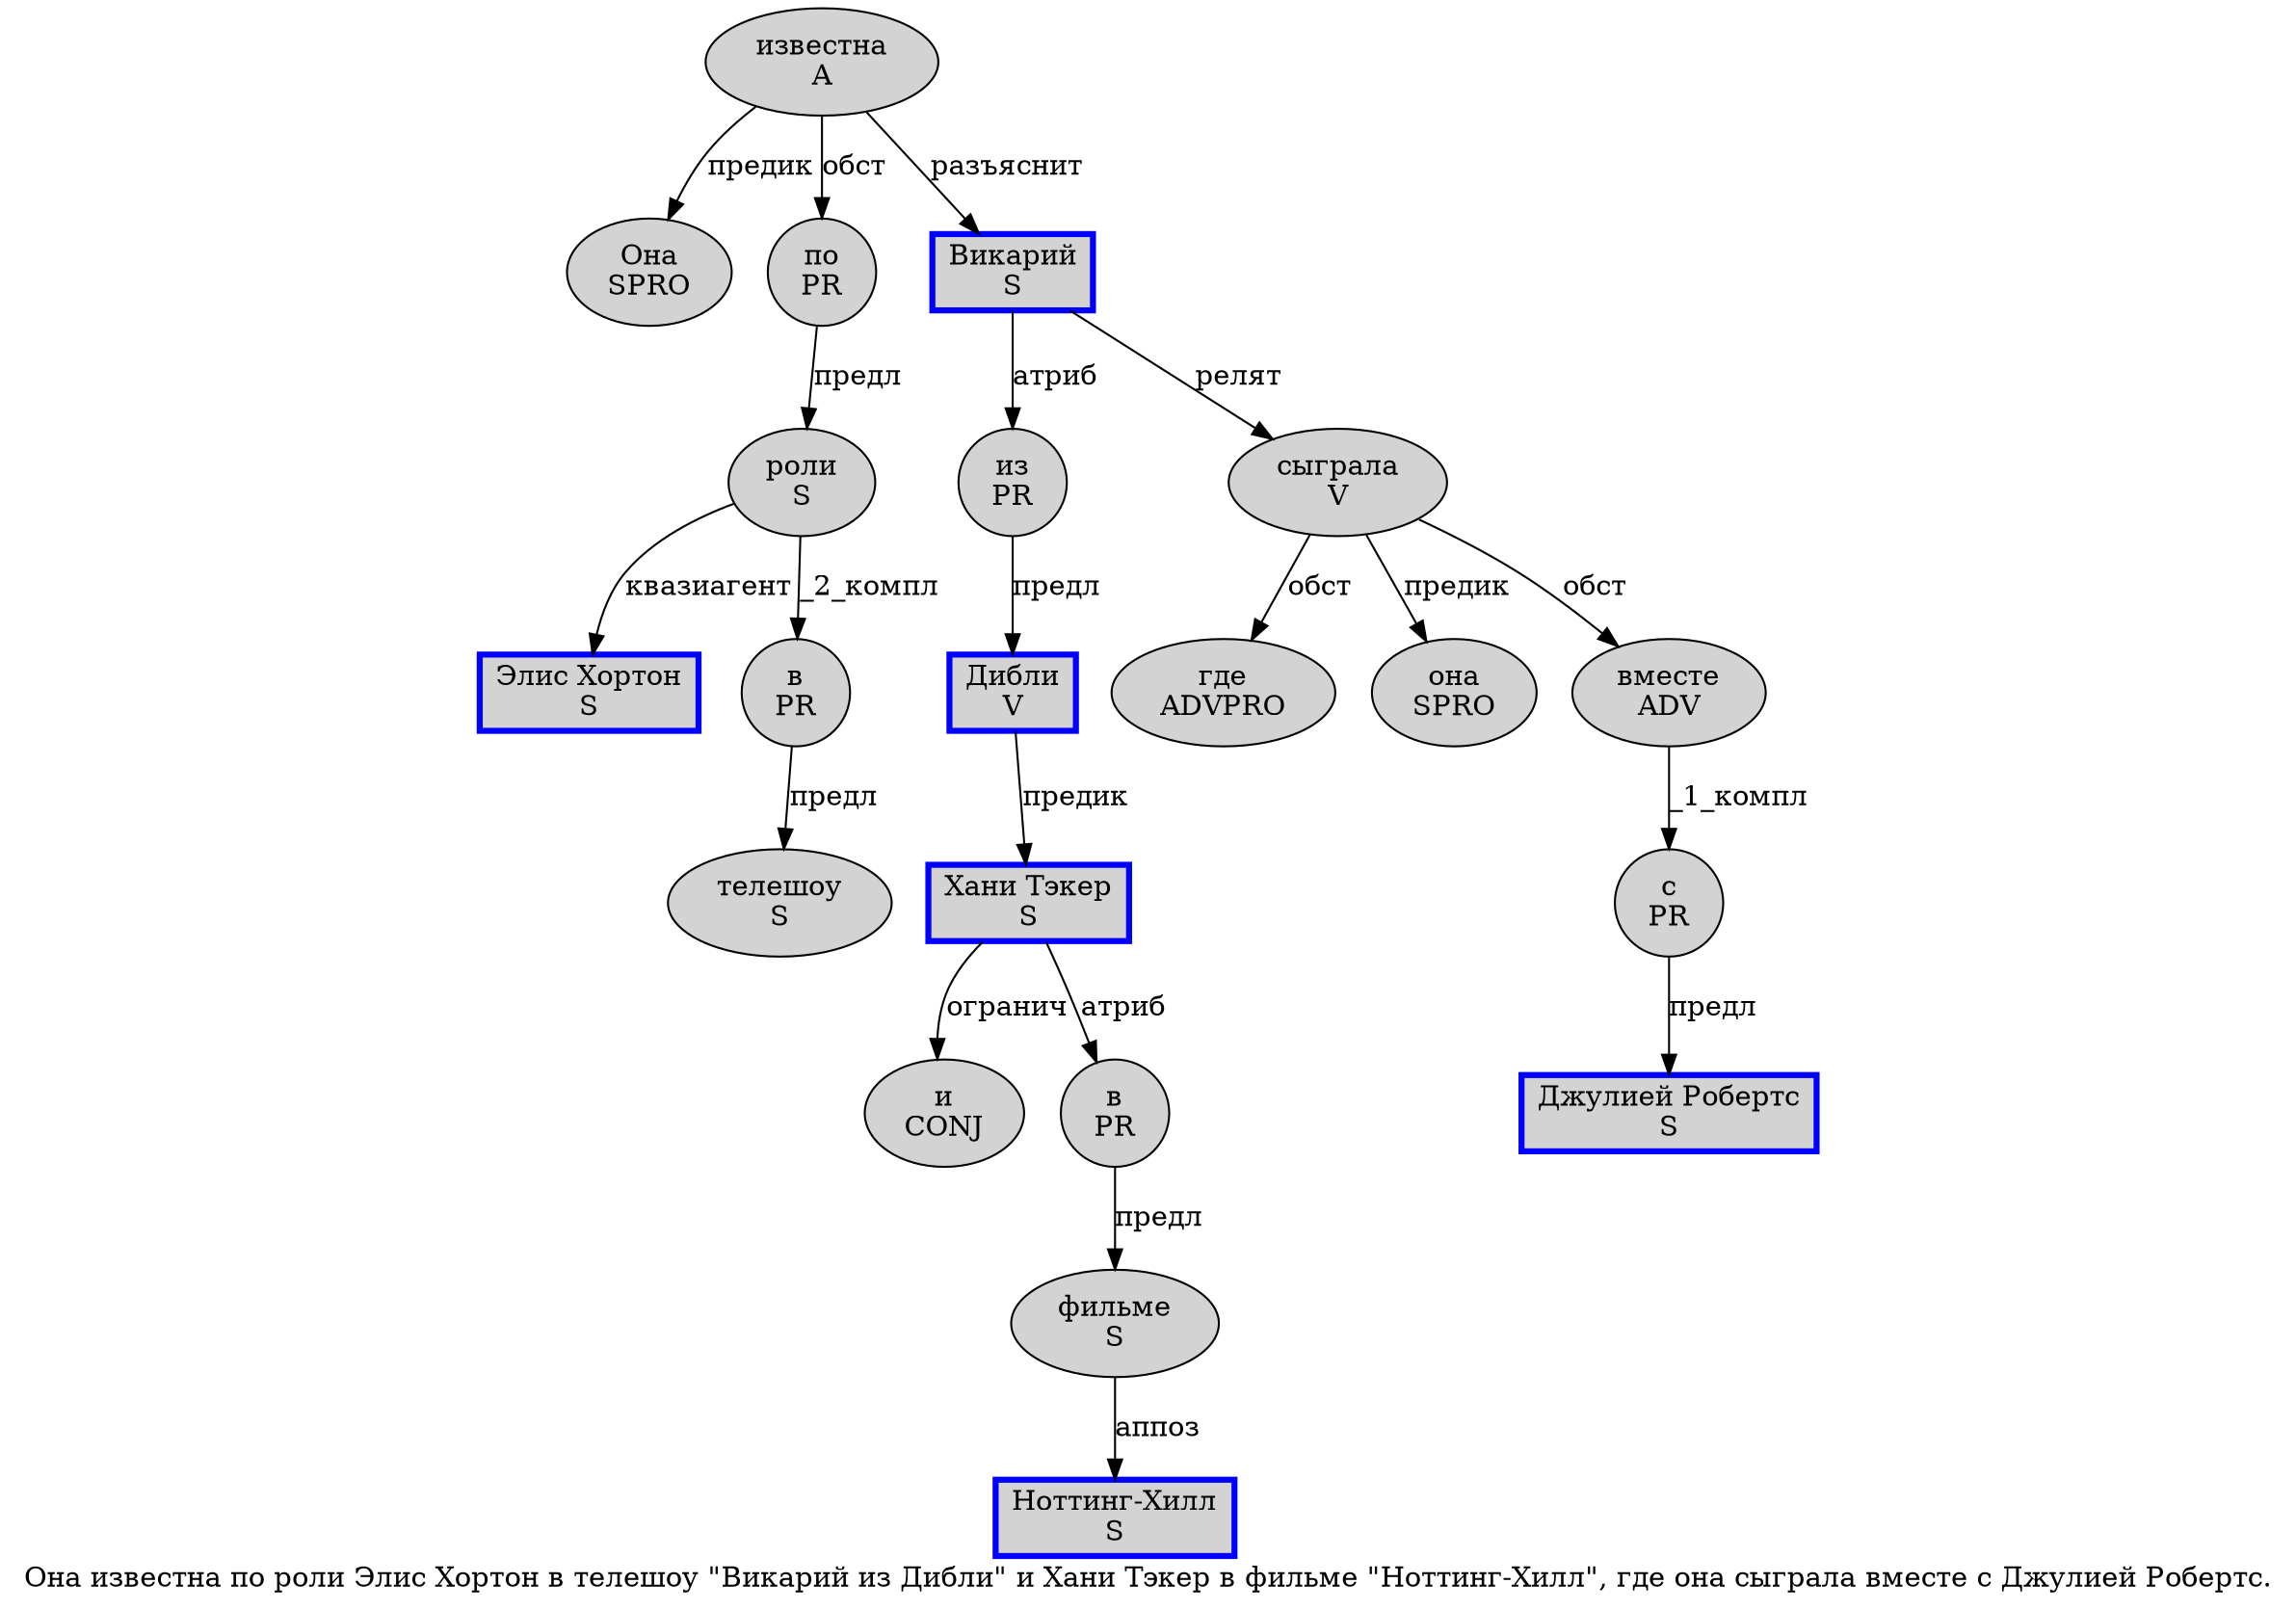 digraph SENTENCE_794 {
	graph [label="Она известна по роли Элис Хортон в телешоу \"Викарий из Дибли\" и Хани Тэкер в фильме \"Ноттинг-Хилл\", где она сыграла вместе с Джулией Робертс."]
	node [style=filled]
		0 [label="Она
SPRO" color="" fillcolor=lightgray penwidth=1 shape=ellipse]
		1 [label="известна
A" color="" fillcolor=lightgray penwidth=1 shape=ellipse]
		2 [label="по
PR" color="" fillcolor=lightgray penwidth=1 shape=ellipse]
		3 [label="роли
S" color="" fillcolor=lightgray penwidth=1 shape=ellipse]
		4 [label="Элис Хортон
S" color=blue fillcolor=lightgray penwidth=3 shape=box]
		5 [label="в
PR" color="" fillcolor=lightgray penwidth=1 shape=ellipse]
		6 [label="телешоу
S" color="" fillcolor=lightgray penwidth=1 shape=ellipse]
		8 [label="Викарий
S" color=blue fillcolor=lightgray penwidth=3 shape=box]
		9 [label="из
PR" color="" fillcolor=lightgray penwidth=1 shape=ellipse]
		10 [label="Дибли
V" color=blue fillcolor=lightgray penwidth=3 shape=box]
		12 [label="и
CONJ" color="" fillcolor=lightgray penwidth=1 shape=ellipse]
		13 [label="Хани Тэкер
S" color=blue fillcolor=lightgray penwidth=3 shape=box]
		14 [label="в
PR" color="" fillcolor=lightgray penwidth=1 shape=ellipse]
		15 [label="фильме
S" color="" fillcolor=lightgray penwidth=1 shape=ellipse]
		17 [label="Ноттинг-Хилл
S" color=blue fillcolor=lightgray penwidth=3 shape=box]
		20 [label="где
ADVPRO" color="" fillcolor=lightgray penwidth=1 shape=ellipse]
		21 [label="она
SPRO" color="" fillcolor=lightgray penwidth=1 shape=ellipse]
		22 [label="сыграла
V" color="" fillcolor=lightgray penwidth=1 shape=ellipse]
		23 [label="вместе
ADV" color="" fillcolor=lightgray penwidth=1 shape=ellipse]
		24 [label="с
PR" color="" fillcolor=lightgray penwidth=1 shape=ellipse]
		25 [label="Джулией Робертс
S" color=blue fillcolor=lightgray penwidth=3 shape=box]
			10 -> 13 [label="предик"]
			13 -> 12 [label="огранич"]
			13 -> 14 [label="атриб"]
			15 -> 17 [label="аппоз"]
			3 -> 4 [label="квазиагент"]
			3 -> 5 [label="_2_компл"]
			14 -> 15 [label="предл"]
			8 -> 9 [label="атриб"]
			8 -> 22 [label="релят"]
			1 -> 0 [label="предик"]
			1 -> 2 [label="обст"]
			1 -> 8 [label="разъяснит"]
			2 -> 3 [label="предл"]
			24 -> 25 [label="предл"]
			5 -> 6 [label="предл"]
			9 -> 10 [label="предл"]
			23 -> 24 [label="_1_компл"]
			22 -> 20 [label="обст"]
			22 -> 21 [label="предик"]
			22 -> 23 [label="обст"]
}